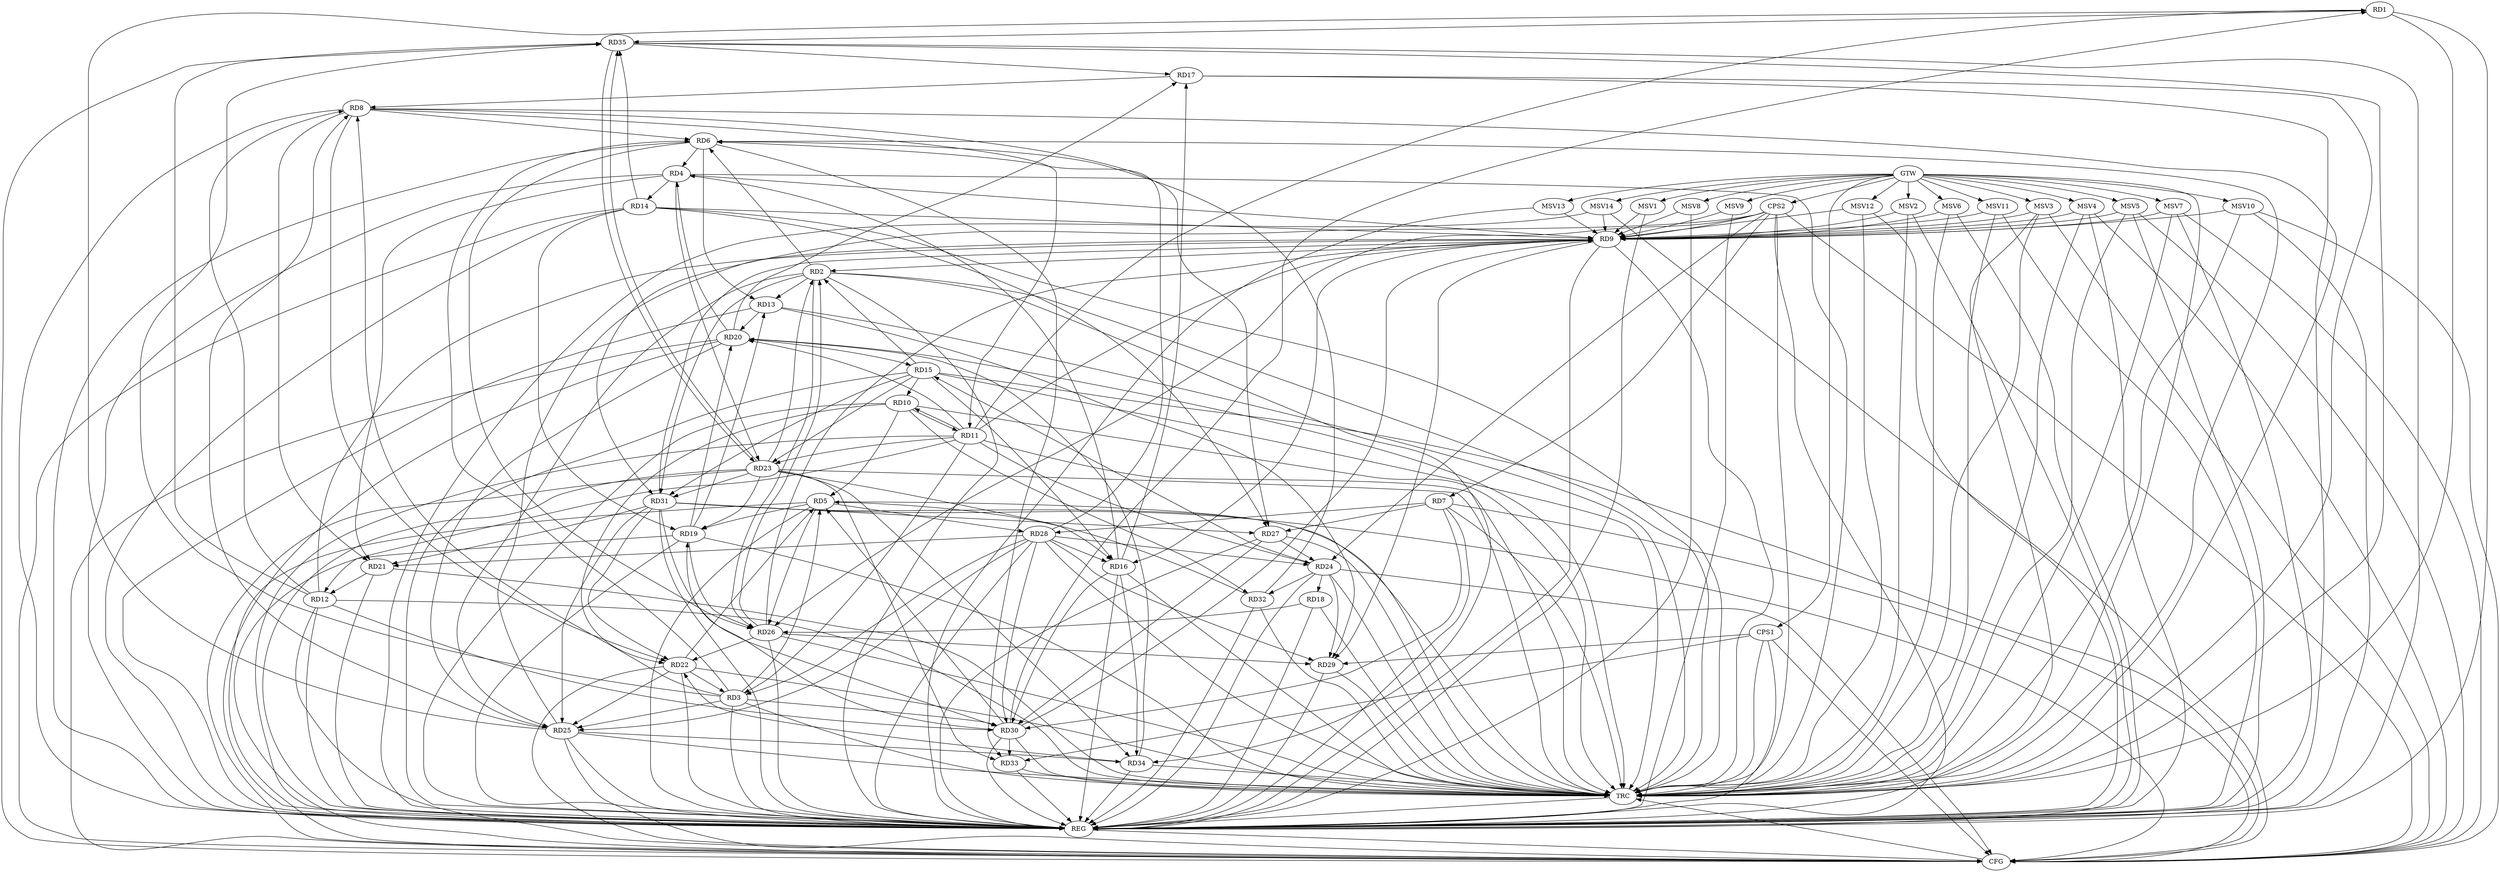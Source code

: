 strict digraph G {
  RD1 [ label="RD1" ];
  RD2 [ label="RD2" ];
  RD3 [ label="RD3" ];
  RD4 [ label="RD4" ];
  RD5 [ label="RD5" ];
  RD6 [ label="RD6" ];
  RD7 [ label="RD7" ];
  RD8 [ label="RD8" ];
  RD9 [ label="RD9" ];
  RD10 [ label="RD10" ];
  RD11 [ label="RD11" ];
  RD12 [ label="RD12" ];
  RD13 [ label="RD13" ];
  RD14 [ label="RD14" ];
  RD15 [ label="RD15" ];
  RD16 [ label="RD16" ];
  RD17 [ label="RD17" ];
  RD18 [ label="RD18" ];
  RD19 [ label="RD19" ];
  RD20 [ label="RD20" ];
  RD21 [ label="RD21" ];
  RD22 [ label="RD22" ];
  RD23 [ label="RD23" ];
  RD24 [ label="RD24" ];
  RD25 [ label="RD25" ];
  RD26 [ label="RD26" ];
  RD27 [ label="RD27" ];
  RD28 [ label="RD28" ];
  RD29 [ label="RD29" ];
  RD30 [ label="RD30" ];
  RD31 [ label="RD31" ];
  RD32 [ label="RD32" ];
  RD33 [ label="RD33" ];
  RD34 [ label="RD34" ];
  RD35 [ label="RD35" ];
  CPS1 [ label="CPS1" ];
  CPS2 [ label="CPS2" ];
  GTW [ label="GTW" ];
  REG [ label="REG" ];
  CFG [ label="CFG" ];
  TRC [ label="TRC" ];
  MSV1 [ label="MSV1" ];
  MSV2 [ label="MSV2" ];
  MSV3 [ label="MSV3" ];
  MSV4 [ label="MSV4" ];
  MSV5 [ label="MSV5" ];
  MSV6 [ label="MSV6" ];
  MSV7 [ label="MSV7" ];
  MSV8 [ label="MSV8" ];
  MSV9 [ label="MSV9" ];
  MSV10 [ label="MSV10" ];
  MSV11 [ label="MSV11" ];
  MSV12 [ label="MSV12" ];
  MSV13 [ label="MSV13" ];
  MSV14 [ label="MSV14" ];
  RD11 -> RD1;
  RD25 -> RD1;
  RD30 -> RD1;
  RD1 -> RD35;
  RD2 -> RD6;
  RD9 -> RD2;
  RD2 -> RD13;
  RD15 -> RD2;
  RD23 -> RD2;
  RD2 -> RD25;
  RD2 -> RD26;
  RD26 -> RD2;
  RD2 -> RD31;
  RD2 -> RD34;
  RD3 -> RD5;
  RD3 -> RD6;
  RD3 -> RD8;
  RD11 -> RD3;
  RD22 -> RD3;
  RD3 -> RD25;
  RD28 -> RD3;
  RD3 -> RD30;
  RD3 -> RD35;
  RD6 -> RD4;
  RD4 -> RD9;
  RD4 -> RD14;
  RD16 -> RD4;
  RD20 -> RD4;
  RD4 -> RD21;
  RD4 -> RD23;
  RD10 -> RD5;
  RD5 -> RD19;
  RD22 -> RD5;
  RD5 -> RD26;
  RD5 -> RD28;
  RD30 -> RD5;
  RD32 -> RD5;
  RD8 -> RD6;
  RD6 -> RD13;
  RD6 -> RD26;
  RD28 -> RD6;
  RD32 -> RD6;
  RD6 -> RD33;
  RD7 -> RD27;
  RD7 -> RD28;
  RD7 -> RD30;
  RD8 -> RD11;
  RD12 -> RD8;
  RD17 -> RD8;
  RD8 -> RD21;
  RD8 -> RD22;
  RD25 -> RD8;
  RD8 -> RD27;
  RD11 -> RD9;
  RD12 -> RD9;
  RD14 -> RD9;
  RD9 -> RD16;
  RD25 -> RD9;
  RD26 -> RD9;
  RD9 -> RD29;
  RD30 -> RD9;
  RD31 -> RD9;
  RD10 -> RD11;
  RD11 -> RD10;
  RD15 -> RD10;
  RD10 -> RD22;
  RD10 -> RD32;
  RD11 -> RD12;
  RD11 -> RD20;
  RD11 -> RD23;
  RD11 -> RD24;
  RD21 -> RD12;
  RD12 -> RD30;
  RD12 -> RD35;
  RD19 -> RD13;
  RD13 -> RD20;
  RD13 -> RD29;
  RD14 -> RD19;
  RD14 -> RD27;
  RD14 -> RD35;
  RD15 -> RD16;
  RD20 -> RD15;
  RD15 -> RD23;
  RD24 -> RD15;
  RD15 -> RD31;
  RD16 -> RD17;
  RD23 -> RD16;
  RD28 -> RD16;
  RD16 -> RD30;
  RD16 -> RD34;
  RD20 -> RD17;
  RD35 -> RD17;
  RD24 -> RD18;
  RD18 -> RD26;
  RD19 -> RD20;
  RD23 -> RD19;
  RD19 -> RD26;
  RD30 -> RD19;
  RD20 -> RD25;
  RD34 -> RD20;
  RD28 -> RD21;
  RD31 -> RD21;
  RD22 -> RD25;
  RD26 -> RD22;
  RD31 -> RD22;
  RD34 -> RD22;
  RD23 -> RD31;
  RD23 -> RD33;
  RD23 -> RD34;
  RD23 -> RD35;
  RD35 -> RD23;
  RD27 -> RD24;
  RD28 -> RD24;
  RD24 -> RD29;
  RD24 -> RD32;
  RD28 -> RD25;
  RD31 -> RD25;
  RD25 -> RD34;
  RD26 -> RD29;
  RD27 -> RD30;
  RD31 -> RD27;
  RD28 -> RD29;
  RD28 -> RD30;
  RD31 -> RD30;
  RD30 -> RD33;
  CPS1 -> RD29;
  CPS1 -> RD33;
  CPS2 -> RD26;
  CPS2 -> RD7;
  CPS2 -> RD31;
  CPS2 -> RD9;
  CPS2 -> RD24;
  GTW -> CPS1;
  GTW -> CPS2;
  RD1 -> REG;
  RD2 -> REG;
  RD3 -> REG;
  RD4 -> REG;
  RD5 -> REG;
  RD6 -> REG;
  RD7 -> REG;
  RD8 -> REG;
  RD9 -> REG;
  RD10 -> REG;
  RD11 -> REG;
  RD12 -> REG;
  RD13 -> REG;
  RD14 -> REG;
  RD15 -> REG;
  RD16 -> REG;
  RD17 -> REG;
  RD18 -> REG;
  RD19 -> REG;
  RD20 -> REG;
  RD21 -> REG;
  RD22 -> REG;
  RD23 -> REG;
  RD24 -> REG;
  RD25 -> REG;
  RD26 -> REG;
  RD27 -> REG;
  RD28 -> REG;
  RD29 -> REG;
  RD30 -> REG;
  RD31 -> REG;
  RD32 -> REG;
  RD33 -> REG;
  RD34 -> REG;
  RD35 -> REG;
  CPS1 -> REG;
  CPS2 -> REG;
  RD20 -> CFG;
  CPS2 -> CFG;
  RD23 -> CFG;
  RD19 -> CFG;
  RD24 -> CFG;
  RD12 -> CFG;
  RD25 -> CFG;
  RD14 -> CFG;
  RD35 -> CFG;
  RD7 -> CFG;
  RD22 -> CFG;
  CPS1 -> CFG;
  RD15 -> CFG;
  RD31 -> CFG;
  RD5 -> CFG;
  REG -> CFG;
  RD1 -> TRC;
  RD2 -> TRC;
  RD3 -> TRC;
  RD4 -> TRC;
  RD5 -> TRC;
  RD6 -> TRC;
  RD7 -> TRC;
  RD8 -> TRC;
  RD9 -> TRC;
  RD10 -> TRC;
  RD11 -> TRC;
  RD12 -> TRC;
  RD13 -> TRC;
  RD14 -> TRC;
  RD15 -> TRC;
  RD16 -> TRC;
  RD17 -> TRC;
  RD18 -> TRC;
  RD19 -> TRC;
  RD20 -> TRC;
  RD21 -> TRC;
  RD22 -> TRC;
  RD23 -> TRC;
  RD24 -> TRC;
  RD25 -> TRC;
  RD26 -> TRC;
  RD27 -> TRC;
  RD28 -> TRC;
  RD29 -> TRC;
  RD30 -> TRC;
  RD31 -> TRC;
  RD32 -> TRC;
  RD33 -> TRC;
  RD34 -> TRC;
  RD35 -> TRC;
  CPS1 -> TRC;
  CPS2 -> TRC;
  GTW -> TRC;
  CFG -> TRC;
  TRC -> REG;
  MSV1 -> RD9;
  GTW -> MSV1;
  MSV1 -> REG;
  MSV2 -> RD9;
  MSV3 -> RD9;
  MSV4 -> RD9;
  GTW -> MSV2;
  MSV2 -> REG;
  MSV2 -> TRC;
  GTW -> MSV3;
  MSV3 -> REG;
  MSV3 -> TRC;
  MSV3 -> CFG;
  GTW -> MSV4;
  MSV4 -> REG;
  MSV4 -> TRC;
  MSV4 -> CFG;
  MSV5 -> RD9;
  MSV6 -> RD9;
  GTW -> MSV5;
  MSV5 -> REG;
  MSV5 -> TRC;
  MSV5 -> CFG;
  GTW -> MSV6;
  MSV6 -> REG;
  MSV6 -> TRC;
  MSV7 -> RD9;
  MSV8 -> RD9;
  MSV9 -> RD9;
  GTW -> MSV7;
  MSV7 -> REG;
  MSV7 -> TRC;
  MSV7 -> CFG;
  GTW -> MSV8;
  MSV8 -> REG;
  GTW -> MSV9;
  MSV9 -> REG;
  MSV10 -> RD9;
  GTW -> MSV10;
  MSV10 -> REG;
  MSV10 -> TRC;
  MSV10 -> CFG;
  MSV11 -> RD9;
  MSV12 -> RD9;
  MSV13 -> RD9;
  MSV14 -> RD9;
  GTW -> MSV11;
  MSV11 -> REG;
  MSV11 -> TRC;
  GTW -> MSV12;
  MSV12 -> REG;
  MSV12 -> TRC;
  GTW -> MSV13;
  MSV13 -> REG;
  GTW -> MSV14;
  MSV14 -> REG;
  MSV14 -> CFG;
}
